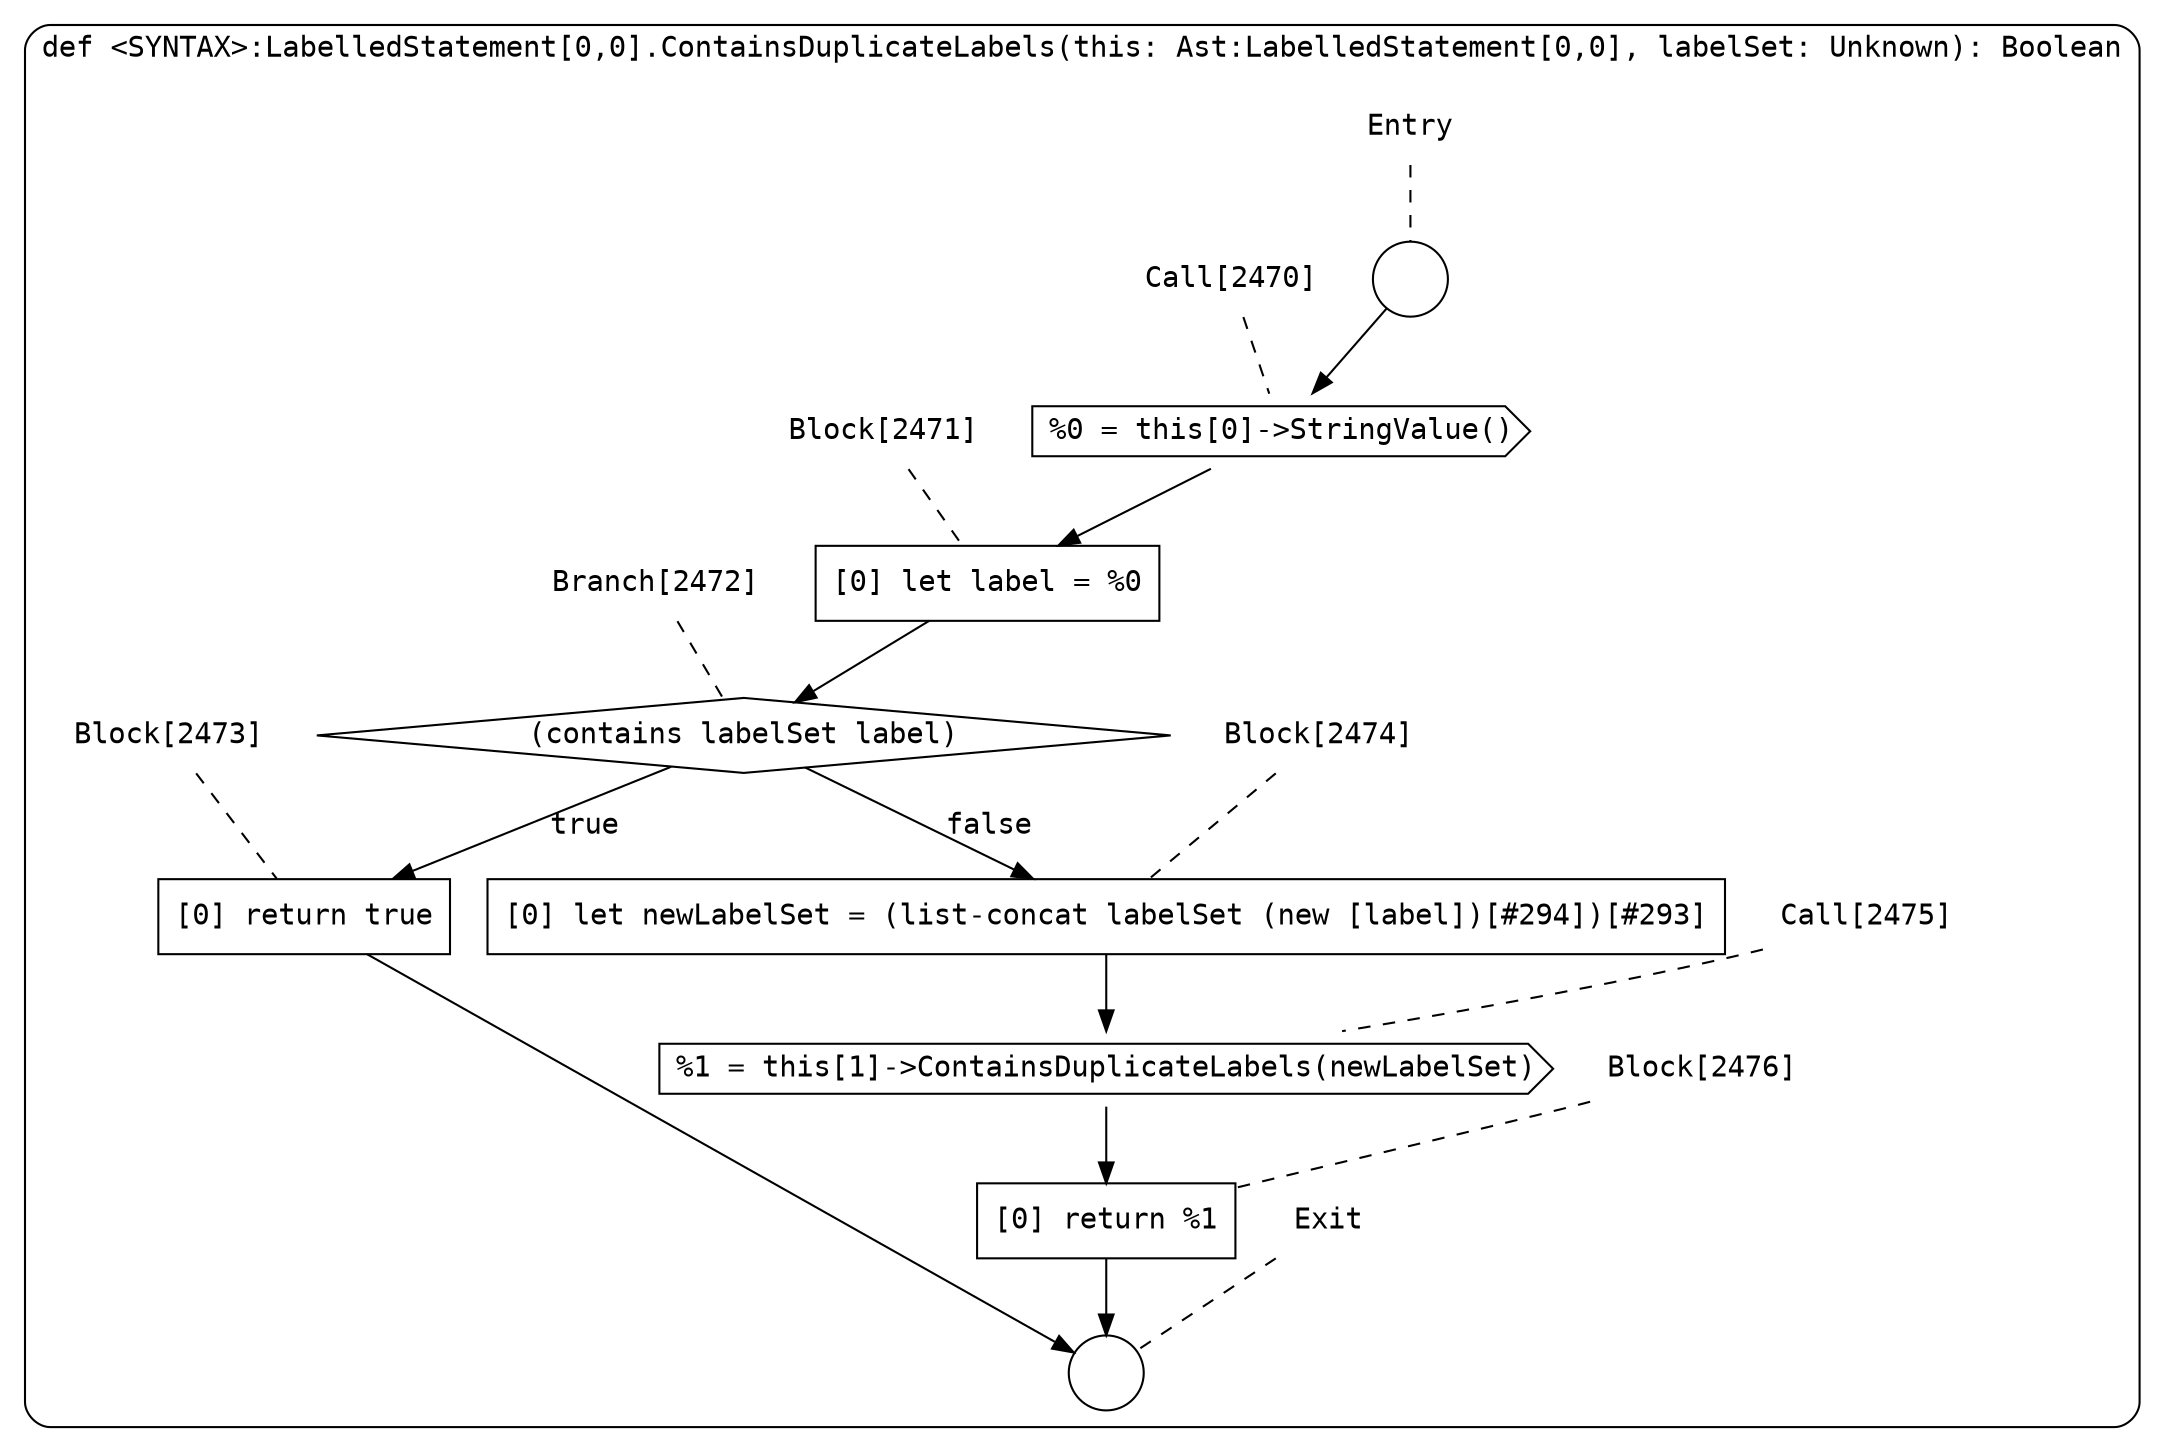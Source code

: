 digraph {
  graph [fontname = "Consolas"]
  node [fontname = "Consolas"]
  edge [fontname = "Consolas"]
  subgraph cluster529 {
    label = "def <SYNTAX>:LabelledStatement[0,0].ContainsDuplicateLabels(this: Ast:LabelledStatement[0,0], labelSet: Unknown): Boolean"
    style = rounded
    cluster529_entry_name [shape=none, label=<<font color="black">Entry</font>>]
    cluster529_entry_name -> cluster529_entry [arrowhead=none, color="black", style=dashed]
    cluster529_entry [shape=circle label=" " color="black" fillcolor="white" style=filled]
    cluster529_entry -> node2470 [color="black"]
    cluster529_exit_name [shape=none, label=<<font color="black">Exit</font>>]
    cluster529_exit_name -> cluster529_exit [arrowhead=none, color="black", style=dashed]
    cluster529_exit [shape=circle label=" " color="black" fillcolor="white" style=filled]
    node2470_name [shape=none, label=<<font color="black">Call[2470]</font>>]
    node2470_name -> node2470 [arrowhead=none, color="black", style=dashed]
    node2470 [shape=cds, label=<<font color="black">%0 = this[0]-&gt;StringValue()</font>> color="black" fillcolor="white", style=filled]
    node2470 -> node2471 [color="black"]
    node2471_name [shape=none, label=<<font color="black">Block[2471]</font>>]
    node2471_name -> node2471 [arrowhead=none, color="black", style=dashed]
    node2471 [shape=box, label=<<font color="black">[0] let label = %0<BR ALIGN="LEFT"/></font>> color="black" fillcolor="white", style=filled]
    node2471 -> node2472 [color="black"]
    node2472_name [shape=none, label=<<font color="black">Branch[2472]</font>>]
    node2472_name -> node2472 [arrowhead=none, color="black", style=dashed]
    node2472 [shape=diamond, label=<<font color="black">(contains labelSet label)</font>> color="black" fillcolor="white", style=filled]
    node2472 -> node2473 [label=<<font color="black">true</font>> color="black"]
    node2472 -> node2474 [label=<<font color="black">false</font>> color="black"]
    node2473_name [shape=none, label=<<font color="black">Block[2473]</font>>]
    node2473_name -> node2473 [arrowhead=none, color="black", style=dashed]
    node2473 [shape=box, label=<<font color="black">[0] return true<BR ALIGN="LEFT"/></font>> color="black" fillcolor="white", style=filled]
    node2473 -> cluster529_exit [color="black"]
    node2474_name [shape=none, label=<<font color="black">Block[2474]</font>>]
    node2474_name -> node2474 [arrowhead=none, color="black", style=dashed]
    node2474 [shape=box, label=<<font color="black">[0] let newLabelSet = (list-concat labelSet (new [label])[#294])[#293]<BR ALIGN="LEFT"/></font>> color="black" fillcolor="white", style=filled]
    node2474 -> node2475 [color="black"]
    node2475_name [shape=none, label=<<font color="black">Call[2475]</font>>]
    node2475_name -> node2475 [arrowhead=none, color="black", style=dashed]
    node2475 [shape=cds, label=<<font color="black">%1 = this[1]-&gt;ContainsDuplicateLabels(newLabelSet)</font>> color="black" fillcolor="white", style=filled]
    node2475 -> node2476 [color="black"]
    node2476_name [shape=none, label=<<font color="black">Block[2476]</font>>]
    node2476_name -> node2476 [arrowhead=none, color="black", style=dashed]
    node2476 [shape=box, label=<<font color="black">[0] return %1<BR ALIGN="LEFT"/></font>> color="black" fillcolor="white", style=filled]
    node2476 -> cluster529_exit [color="black"]
  }
}